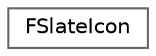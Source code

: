 digraph "Graphical Class Hierarchy"
{
 // INTERACTIVE_SVG=YES
 // LATEX_PDF_SIZE
  bgcolor="transparent";
  edge [fontname=Helvetica,fontsize=10,labelfontname=Helvetica,labelfontsize=10];
  node [fontname=Helvetica,fontsize=10,shape=box,height=0.2,width=0.4];
  rankdir="LR";
  Node0 [id="Node000000",label="FSlateIcon",height=0.2,width=0.4,color="grey40", fillcolor="white", style="filled",URL="$d0/de7/structFSlateIcon.html",tooltip="Struct used to represent an icon in Slate."];
}
